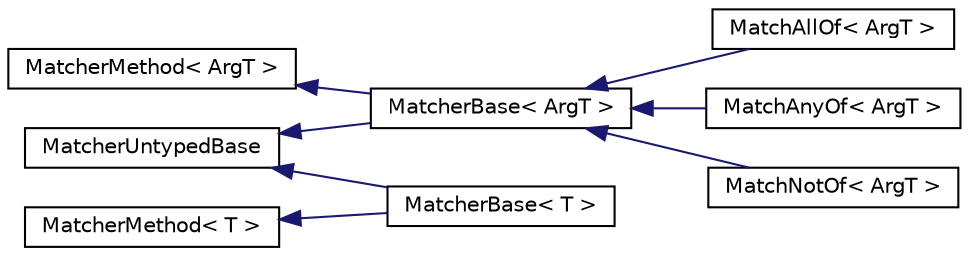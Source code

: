 digraph "Graphical Class Hierarchy"
{
  edge [fontname="Helvetica",fontsize="10",labelfontname="Helvetica",labelfontsize="10"];
  node [fontname="Helvetica",fontsize="10",shape=record];
  rankdir="LR";
  Node1 [label="MatcherMethod\< ArgT \>",height=0.2,width=0.4,color="black", fillcolor="white", style="filled",URL="$structCatch_1_1Matchers_1_1Impl_1_1MatcherMethod.html"];
  Node1 -> Node2 [dir="back",color="midnightblue",fontsize="10",style="solid",fontname="Helvetica"];
  Node2 [label="MatcherBase\< ArgT \>",height=0.2,width=0.4,color="black", fillcolor="white", style="filled",URL="$structCatch_1_1Matchers_1_1Impl_1_1MatcherBase.html"];
  Node2 -> Node3 [dir="back",color="midnightblue",fontsize="10",style="solid",fontname="Helvetica"];
  Node3 [label="MatchAllOf\< ArgT \>",height=0.2,width=0.4,color="black", fillcolor="white", style="filled",URL="$structCatch_1_1Matchers_1_1Impl_1_1MatchAllOf.html"];
  Node2 -> Node4 [dir="back",color="midnightblue",fontsize="10",style="solid",fontname="Helvetica"];
  Node4 [label="MatchAnyOf\< ArgT \>",height=0.2,width=0.4,color="black", fillcolor="white", style="filled",URL="$structCatch_1_1Matchers_1_1Impl_1_1MatchAnyOf.html"];
  Node2 -> Node5 [dir="back",color="midnightblue",fontsize="10",style="solid",fontname="Helvetica"];
  Node5 [label="MatchNotOf\< ArgT \>",height=0.2,width=0.4,color="black", fillcolor="white", style="filled",URL="$structCatch_1_1Matchers_1_1Impl_1_1MatchNotOf.html"];
  Node6 [label="MatcherMethod\< T \>",height=0.2,width=0.4,color="black", fillcolor="white", style="filled",URL="$structCatch_1_1Matchers_1_1Impl_1_1MatcherMethod.html"];
  Node6 -> Node7 [dir="back",color="midnightblue",fontsize="10",style="solid",fontname="Helvetica"];
  Node7 [label="MatcherBase\< T \>",height=0.2,width=0.4,color="black", fillcolor="white", style="filled",URL="$structCatch_1_1Matchers_1_1Impl_1_1MatcherBase.html"];
  Node8 [label="MatcherUntypedBase",height=0.2,width=0.4,color="black", fillcolor="white", style="filled",URL="$classCatch_1_1Matchers_1_1Impl_1_1MatcherUntypedBase.html"];
  Node8 -> Node7 [dir="back",color="midnightblue",fontsize="10",style="solid",fontname="Helvetica"];
  Node8 -> Node2 [dir="back",color="midnightblue",fontsize="10",style="solid",fontname="Helvetica"];
}
